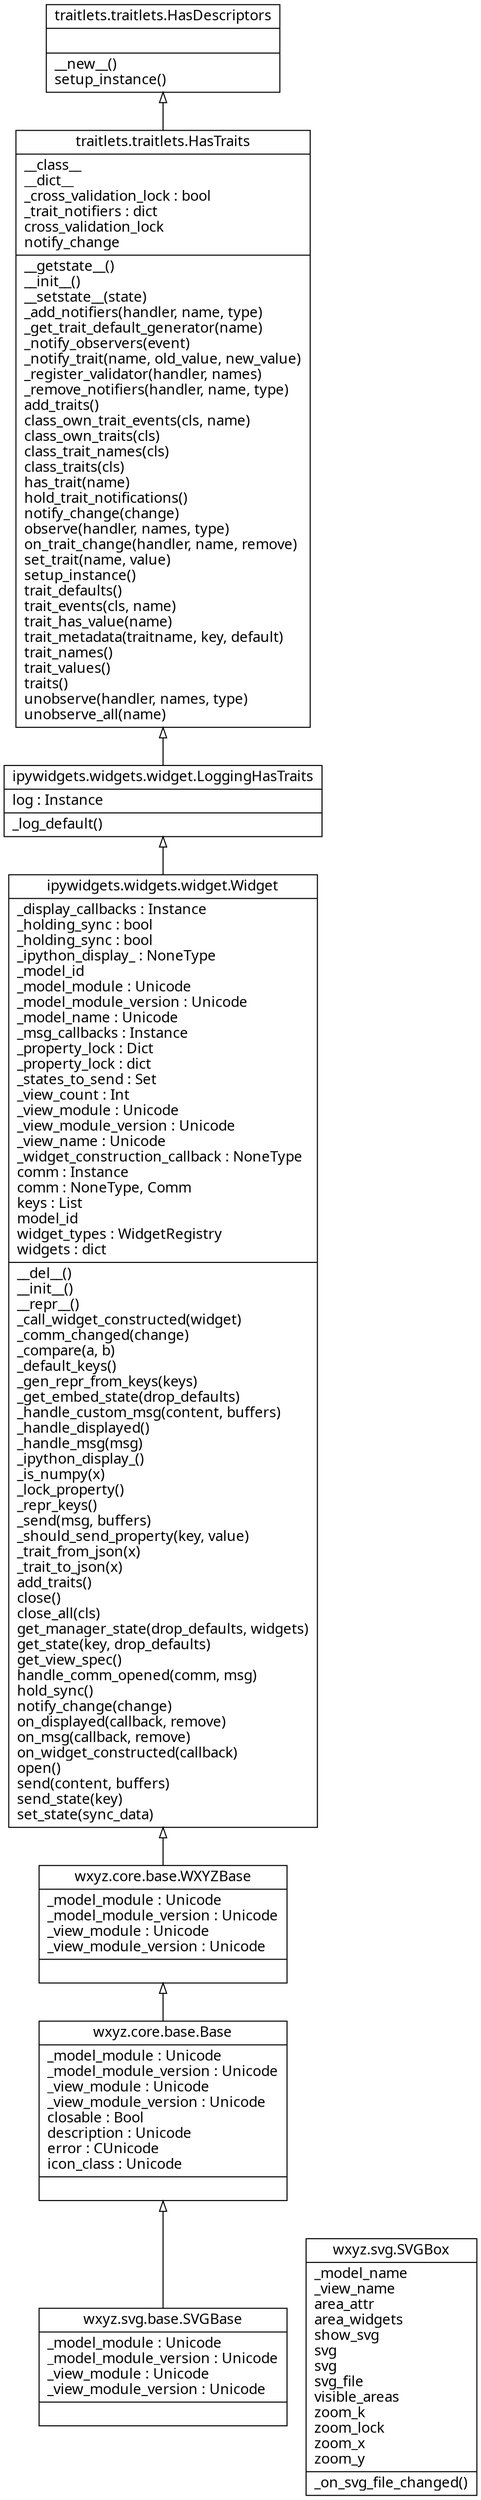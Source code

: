 digraph "classes_svg" {

            graph [fontname = "sans-serif"];
            node [fontname = "sans-serif"];
            edge [fontname = "sans-serif"];
            
charset="utf-8"
rankdir=BT
"0" [label="{wxyz.svg.base.SVGBase|_model_module : Unicode\l_model_module_version : Unicode\l_view_module : Unicode\l_view_module_version : Unicode\l|}", shape="record"];
"1" [label="{wxyz.svg.SVGBox|_model_name\l_view_name\larea_attr\larea_widgets\lshow_svg\lsvg\lsvg\lsvg_file\lvisible_areas\lzoom_k\lzoom_lock\lzoom_x\lzoom_y\l|_on_svg_file_changed()\l}", shape="record"];
"2" [label="{ipywidgets.widgets.widget.LoggingHasTraits|log : Instance\l|_log_default()\l}", shape="record"];
"3" [label="{ipywidgets.widgets.widget.Widget|_display_callbacks : Instance\l_holding_sync : bool\l_holding_sync : bool\l_ipython_display_ : NoneType\l_model_id\l_model_module : Unicode\l_model_module_version : Unicode\l_model_name : Unicode\l_msg_callbacks : Instance\l_property_lock : Dict\l_property_lock : dict\l_states_to_send : Set\l_view_count : Int\l_view_module : Unicode\l_view_module_version : Unicode\l_view_name : Unicode\l_widget_construction_callback : NoneType\lcomm : Instance\lcomm : NoneType, Comm\lkeys : List\lmodel_id\lwidget_types : WidgetRegistry\lwidgets : dict\l|__del__()\l__init__()\l__repr__()\l_call_widget_constructed(widget)\l_comm_changed(change)\l_compare(a, b)\l_default_keys()\l_gen_repr_from_keys(keys)\l_get_embed_state(drop_defaults)\l_handle_custom_msg(content, buffers)\l_handle_displayed()\l_handle_msg(msg)\l_ipython_display_()\l_is_numpy(x)\l_lock_property()\l_repr_keys()\l_send(msg, buffers)\l_should_send_property(key, value)\l_trait_from_json(x)\l_trait_to_json(x)\ladd_traits()\lclose()\lclose_all(cls)\lget_manager_state(drop_defaults, widgets)\lget_state(key, drop_defaults)\lget_view_spec()\lhandle_comm_opened(comm, msg)\lhold_sync()\lnotify_change(change)\lon_displayed(callback, remove)\lon_msg(callback, remove)\lon_widget_constructed(callback)\lopen()\lsend(content, buffers)\lsend_state(key)\lset_state(sync_data)\l}", shape="record"];
"4" [label="{traitlets.traitlets.HasDescriptors|\l|__new__()\lsetup_instance()\l}", shape="record"];
"5" [label="{traitlets.traitlets.HasTraits|__class__\l__dict__\l_cross_validation_lock : bool\l_trait_notifiers : dict\lcross_validation_lock\lnotify_change\l|__getstate__()\l__init__()\l__setstate__(state)\l_add_notifiers(handler, name, type)\l_get_trait_default_generator(name)\l_notify_observers(event)\l_notify_trait(name, old_value, new_value)\l_register_validator(handler, names)\l_remove_notifiers(handler, name, type)\ladd_traits()\lclass_own_trait_events(cls, name)\lclass_own_traits(cls)\lclass_trait_names(cls)\lclass_traits(cls)\lhas_trait(name)\lhold_trait_notifications()\lnotify_change(change)\lobserve(handler, names, type)\lon_trait_change(handler, name, remove)\lset_trait(name, value)\lsetup_instance()\ltrait_defaults()\ltrait_events(cls, name)\ltrait_has_value(name)\ltrait_metadata(traitname, key, default)\ltrait_names()\ltrait_values()\ltraits()\lunobserve(handler, names, type)\lunobserve_all(name)\l}", shape="record"];
"6" [label="{wxyz.core.base.Base|_model_module : Unicode\l_model_module_version : Unicode\l_view_module : Unicode\l_view_module_version : Unicode\lclosable : Bool\ldescription : Unicode\lerror : CUnicode\licon_class : Unicode\l|}", shape="record"];
"7" [label="{wxyz.core.base.WXYZBase|_model_module : Unicode\l_model_module_version : Unicode\l_view_module : Unicode\l_view_module_version : Unicode\l|}", shape="record"];
"0" -> "6" [arrowhead="empty", arrowtail="none"];
"2" -> "5" [arrowhead="empty", arrowtail="none"];
"3" -> "2" [arrowhead="empty", arrowtail="none"];
"5" -> "4" [arrowhead="empty", arrowtail="none"];
"6" -> "7" [arrowhead="empty", arrowtail="none"];
"7" -> "3" [arrowhead="empty", arrowtail="none"];
}